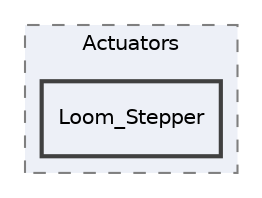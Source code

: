 digraph "src/Hardware/Actuators/Loom_Stepper"
{
 // LATEX_PDF_SIZE
  edge [fontname="Helvetica",fontsize="10",labelfontname="Helvetica",labelfontsize="10"];
  node [fontname="Helvetica",fontsize="10",shape=record];
  compound=true
  subgraph clusterdir_7bb0596ba49a786aca769c5aca051782 {
    graph [ bgcolor="#edf0f7", pencolor="grey50", style="filled,dashed,", label="Actuators", fontname="Helvetica", fontsize="10", URL="dir_7bb0596ba49a786aca769c5aca051782.html"]
  dir_abfa649b071710b47dd838d8942a7ebc [shape=box, label="Loom_Stepper", style="filled,bold,", fillcolor="#edf0f7", color="grey25", URL="dir_abfa649b071710b47dd838d8942a7ebc.html"];
  }
}
